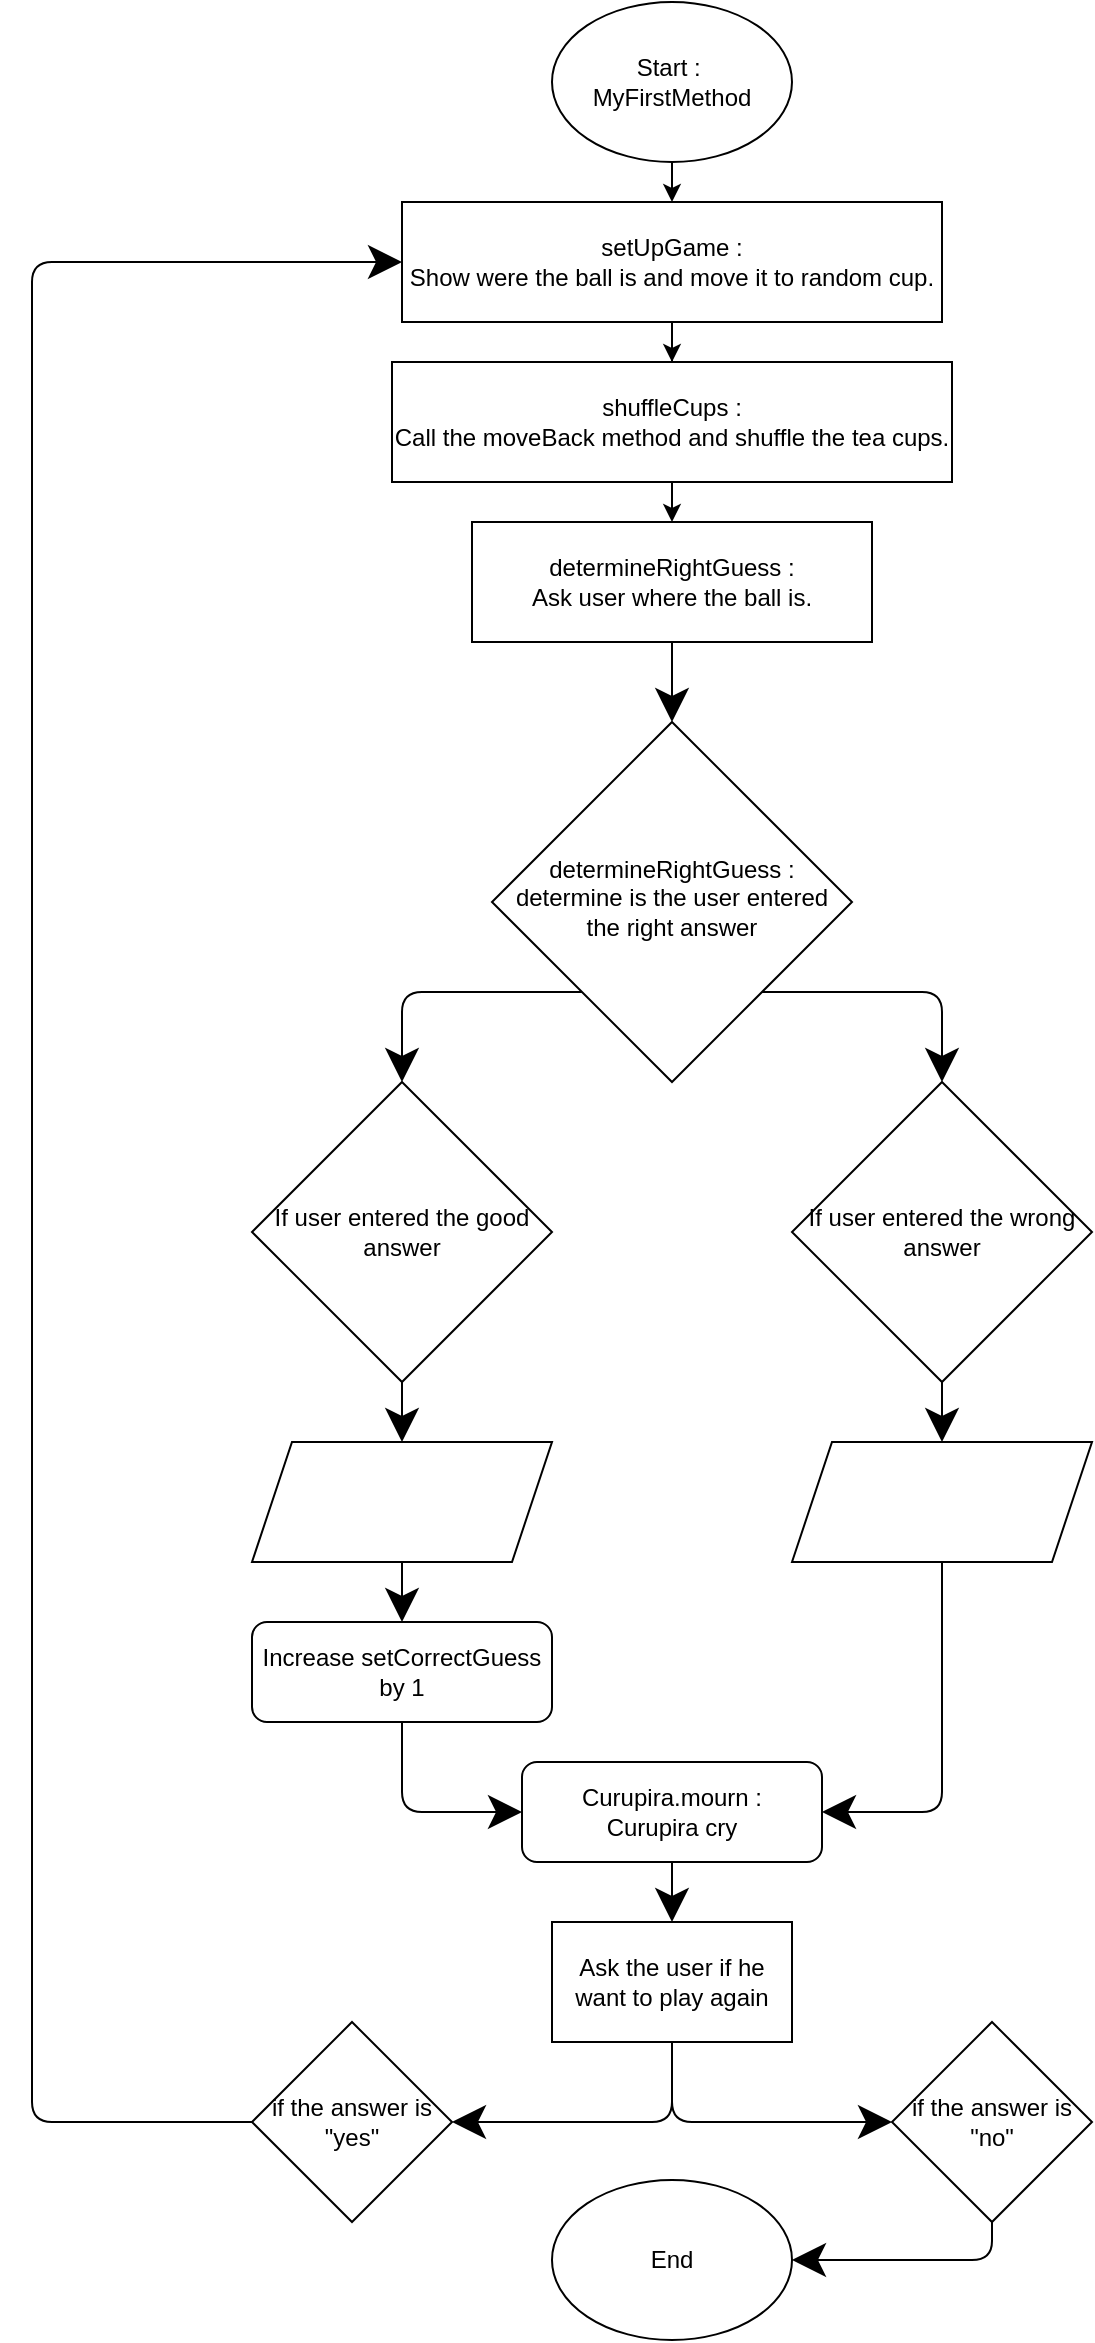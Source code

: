 <mxfile version="15.3.3" type="device"><diagram id="C5RBs43oDa-KdzZeNtuy" name="Page-1"><mxGraphModel dx="1422" dy="737" grid="1" gridSize="10" guides="1" tooltips="1" connect="1" arrows="1" fold="1" page="1" pageScale="1" pageWidth="827" pageHeight="1169" math="0" shadow="0"><root><mxCell id="WIyWlLk6GJQsqaUBKTNV-0"/><mxCell id="WIyWlLk6GJQsqaUBKTNV-1" parent="WIyWlLk6GJQsqaUBKTNV-0"/><mxCell id="WIyWlLk6GJQsqaUBKTNV-10" value="determineRightGuess :&lt;br&gt;determine is the user entered the right answer" style="rhombus;whiteSpace=wrap;html=1;shadow=0;fontFamily=Helvetica;fontSize=12;align=center;strokeWidth=1;spacing=6;spacingTop=-4;" parent="WIyWlLk6GJQsqaUBKTNV-1" vertex="1"><mxGeometry x="350" y="360" width="180" height="180" as="geometry"/></mxCell><mxCell id="WIyWlLk6GJQsqaUBKTNV-11" value="Curupira.mourn :&lt;br&gt;Curupira cry" style="rounded=1;whiteSpace=wrap;html=1;fontSize=12;glass=0;strokeWidth=1;shadow=0;" parent="WIyWlLk6GJQsqaUBKTNV-1" vertex="1"><mxGeometry x="365" y="880" width="150" height="50" as="geometry"/></mxCell><mxCell id="WIyWlLk6GJQsqaUBKTNV-12" value="Increase setCorrectGuess by 1" style="rounded=1;whiteSpace=wrap;html=1;fontSize=12;glass=0;strokeWidth=1;shadow=0;" parent="WIyWlLk6GJQsqaUBKTNV-1" vertex="1"><mxGeometry x="230" y="810" width="150" height="50" as="geometry"/></mxCell><mxCell id="c07ucyJnSH8SOnByb-rJ-3" style="edgeStyle=orthogonalEdgeStyle;rounded=0;orthogonalLoop=1;jettySize=auto;html=1;exitX=0.5;exitY=1;exitDx=0;exitDy=0;entryX=0.5;entryY=0;entryDx=0;entryDy=0;" parent="WIyWlLk6GJQsqaUBKTNV-1" source="c07ucyJnSH8SOnByb-rJ-0" target="c07ucyJnSH8SOnByb-rJ-1" edge="1"><mxGeometry relative="1" as="geometry"/></mxCell><mxCell id="c07ucyJnSH8SOnByb-rJ-0" value="Start :&amp;nbsp;&lt;br&gt;MyFirstMethod" style="ellipse;whiteSpace=wrap;html=1;" parent="WIyWlLk6GJQsqaUBKTNV-1" vertex="1"><mxGeometry x="380" width="120" height="80" as="geometry"/></mxCell><mxCell id="c07ucyJnSH8SOnByb-rJ-6" style="edgeStyle=orthogonalEdgeStyle;rounded=0;orthogonalLoop=1;jettySize=auto;html=1;exitX=0.5;exitY=1;exitDx=0;exitDy=0;" parent="WIyWlLk6GJQsqaUBKTNV-1" source="c07ucyJnSH8SOnByb-rJ-1" target="c07ucyJnSH8SOnByb-rJ-4" edge="1"><mxGeometry relative="1" as="geometry"/></mxCell><mxCell id="c07ucyJnSH8SOnByb-rJ-1" value="setUpGame :&lt;br&gt;Show were the ball is and move it to random cup." style="rounded=0;whiteSpace=wrap;html=1;" parent="WIyWlLk6GJQsqaUBKTNV-1" vertex="1"><mxGeometry x="305" y="100" width="270" height="60" as="geometry"/></mxCell><mxCell id="c07ucyJnSH8SOnByb-rJ-4" value="shuffleCups :&lt;br&gt;Call the moveBack method and shuffle the tea cups." style="rounded=0;whiteSpace=wrap;html=1;" parent="WIyWlLk6GJQsqaUBKTNV-1" vertex="1"><mxGeometry x="300" y="180" width="280" height="60" as="geometry"/></mxCell><mxCell id="c07ucyJnSH8SOnByb-rJ-7" value="End" style="ellipse;whiteSpace=wrap;html=1;" parent="WIyWlLk6GJQsqaUBKTNV-1" vertex="1"><mxGeometry x="380" y="1089" width="120" height="80" as="geometry"/></mxCell><mxCell id="c07ucyJnSH8SOnByb-rJ-10" value="" style="endArrow=classic;html=1;exitX=0.5;exitY=1;exitDx=0;exitDy=0;entryX=0.5;entryY=0;entryDx=0;entryDy=0;" parent="WIyWlLk6GJQsqaUBKTNV-1" source="c07ucyJnSH8SOnByb-rJ-4" edge="1" target="ZFry7Yd-thUih1Y6fX-1-1"><mxGeometry width="50" height="50" relative="1" as="geometry"><mxPoint x="390" y="410" as="sourcePoint"/><mxPoint x="440" y="330" as="targetPoint"/></mxGeometry></mxCell><mxCell id="ZFry7Yd-thUih1Y6fX-1-1" value="determineRightGuess :&lt;br&gt;Ask user where the ball is." style="rounded=0;whiteSpace=wrap;html=1;hachureGap=4;pointerEvents=0;" vertex="1" parent="WIyWlLk6GJQsqaUBKTNV-1"><mxGeometry x="340" y="260" width="200" height="60" as="geometry"/></mxCell><mxCell id="ZFry7Yd-thUih1Y6fX-1-2" value="&lt;span style=&quot;font-family: &amp;#34;lato extended&amp;#34; , &amp;#34;lato&amp;#34; , &amp;#34;helvetica neue&amp;#34; , &amp;#34;helvetica&amp;#34; , &amp;#34;arial&amp;#34; , sans-serif ; font-size: 13.6px ; font-style: normal ; font-weight: 400 ; letter-spacing: normal ; text-indent: 0px ; text-transform: none ; word-spacing: 0px ; display: inline ; float: none&quot;&gt;&lt;font color=&quot;#ffffff&quot;&gt;You got it !&lt;/font&gt;&lt;/span&gt;" style="shape=parallelogram;perimeter=parallelogramPerimeter;whiteSpace=wrap;html=1;fixedSize=1;hachureGap=4;pointerEvents=0;" vertex="1" parent="WIyWlLk6GJQsqaUBKTNV-1"><mxGeometry x="230" y="720" width="150" height="60" as="geometry"/></mxCell><mxCell id="ZFry7Yd-thUih1Y6fX-1-3" value="&lt;span style=&quot;font-family: &amp;#34;lato extended&amp;#34; , &amp;#34;lato&amp;#34; , &amp;#34;helvetica neue&amp;#34; , &amp;#34;helvetica&amp;#34; , &amp;#34;arial&amp;#34; , sans-serif ; font-size: 13.6px&quot;&gt;&lt;font color=&quot;#ffffff&quot;&gt;Sorry you missed !&lt;/font&gt;&lt;/span&gt;" style="shape=parallelogram;perimeter=parallelogramPerimeter;whiteSpace=wrap;html=1;fixedSize=1;hachureGap=4;pointerEvents=0;" vertex="1" parent="WIyWlLk6GJQsqaUBKTNV-1"><mxGeometry x="500" y="720" width="150" height="60" as="geometry"/></mxCell><mxCell id="ZFry7Yd-thUih1Y6fX-1-4" value="If user entered the good answer" style="rhombus;whiteSpace=wrap;html=1;hachureGap=4;pointerEvents=0;" vertex="1" parent="WIyWlLk6GJQsqaUBKTNV-1"><mxGeometry x="230" y="540" width="150" height="150" as="geometry"/></mxCell><mxCell id="ZFry7Yd-thUih1Y6fX-1-6" value="If user entered the wrong answer" style="rhombus;whiteSpace=wrap;html=1;hachureGap=4;pointerEvents=0;" vertex="1" parent="WIyWlLk6GJQsqaUBKTNV-1"><mxGeometry x="500" y="540" width="150" height="150" as="geometry"/></mxCell><mxCell id="ZFry7Yd-thUih1Y6fX-1-7" value="" style="endArrow=classic;html=1;startSize=14;endSize=14;sourcePerimeterSpacing=8;targetPerimeterSpacing=8;exitX=0.5;exitY=1;exitDx=0;exitDy=0;entryX=0.5;entryY=0;entryDx=0;entryDy=0;" edge="1" parent="WIyWlLk6GJQsqaUBKTNV-1" source="ZFry7Yd-thUih1Y6fX-1-1" target="WIyWlLk6GJQsqaUBKTNV-10"><mxGeometry width="50" height="50" relative="1" as="geometry"><mxPoint x="210" y="470" as="sourcePoint"/><mxPoint x="260" y="420" as="targetPoint"/></mxGeometry></mxCell><mxCell id="ZFry7Yd-thUih1Y6fX-1-8" value="" style="endArrow=classic;html=1;startSize=14;endSize=14;sourcePerimeterSpacing=8;targetPerimeterSpacing=8;exitX=0;exitY=1;exitDx=0;exitDy=0;entryX=0.5;entryY=0;entryDx=0;entryDy=0;" edge="1" parent="WIyWlLk6GJQsqaUBKTNV-1" source="WIyWlLk6GJQsqaUBKTNV-10" target="ZFry7Yd-thUih1Y6fX-1-4"><mxGeometry width="50" height="50" relative="1" as="geometry"><mxPoint x="160" y="620" as="sourcePoint"/><mxPoint x="210" y="570" as="targetPoint"/><Array as="points"><mxPoint x="305" y="495"/></Array></mxGeometry></mxCell><mxCell id="ZFry7Yd-thUih1Y6fX-1-9" value="" style="endArrow=classic;html=1;startSize=14;endSize=14;sourcePerimeterSpacing=8;targetPerimeterSpacing=8;exitX=1;exitY=1;exitDx=0;exitDy=0;entryX=0.5;entryY=0;entryDx=0;entryDy=0;" edge="1" parent="WIyWlLk6GJQsqaUBKTNV-1" source="WIyWlLk6GJQsqaUBKTNV-10" target="ZFry7Yd-thUih1Y6fX-1-6"><mxGeometry width="50" height="50" relative="1" as="geometry"><mxPoint x="130" y="620" as="sourcePoint"/><mxPoint x="180" y="570" as="targetPoint"/><Array as="points"><mxPoint x="575" y="495"/></Array></mxGeometry></mxCell><mxCell id="ZFry7Yd-thUih1Y6fX-1-10" value="" style="endArrow=classic;html=1;startSize=14;endSize=14;sourcePerimeterSpacing=8;targetPerimeterSpacing=8;exitX=0.5;exitY=1;exitDx=0;exitDy=0;entryX=0.5;entryY=0;entryDx=0;entryDy=0;" edge="1" parent="WIyWlLk6GJQsqaUBKTNV-1" source="ZFry7Yd-thUih1Y6fX-1-4" target="ZFry7Yd-thUih1Y6fX-1-2"><mxGeometry width="50" height="50" relative="1" as="geometry"><mxPoint x="130" y="820" as="sourcePoint"/><mxPoint x="200" y="810" as="targetPoint"/></mxGeometry></mxCell><mxCell id="ZFry7Yd-thUih1Y6fX-1-11" value="" style="endArrow=classic;html=1;startSize=14;endSize=14;sourcePerimeterSpacing=8;targetPerimeterSpacing=8;exitX=0.5;exitY=1;exitDx=0;exitDy=0;entryX=0.5;entryY=0;entryDx=0;entryDy=0;" edge="1" parent="WIyWlLk6GJQsqaUBKTNV-1" source="ZFry7Yd-thUih1Y6fX-1-6" target="ZFry7Yd-thUih1Y6fX-1-3"><mxGeometry width="50" height="50" relative="1" as="geometry"><mxPoint x="650" y="820" as="sourcePoint"/><mxPoint x="700" y="770" as="targetPoint"/></mxGeometry></mxCell><mxCell id="ZFry7Yd-thUih1Y6fX-1-12" value="" style="endArrow=classic;html=1;startSize=14;endSize=14;sourcePerimeterSpacing=8;targetPerimeterSpacing=8;exitX=0.5;exitY=1;exitDx=0;exitDy=0;entryX=0.5;entryY=0;entryDx=0;entryDy=0;" edge="1" parent="WIyWlLk6GJQsqaUBKTNV-1" source="ZFry7Yd-thUih1Y6fX-1-2" target="WIyWlLk6GJQsqaUBKTNV-12"><mxGeometry width="50" height="50" relative="1" as="geometry"><mxPoint x="120" y="960" as="sourcePoint"/><mxPoint x="170" y="910" as="targetPoint"/></mxGeometry></mxCell><mxCell id="ZFry7Yd-thUih1Y6fX-1-13" value="" style="endArrow=classic;html=1;startSize=14;endSize=14;sourcePerimeterSpacing=8;targetPerimeterSpacing=8;exitX=0.5;exitY=1;exitDx=0;exitDy=0;entryX=0;entryY=0.5;entryDx=0;entryDy=0;" edge="1" parent="WIyWlLk6GJQsqaUBKTNV-1" source="WIyWlLk6GJQsqaUBKTNV-12" target="WIyWlLk6GJQsqaUBKTNV-11"><mxGeometry width="50" height="50" relative="1" as="geometry"><mxPoint x="230" y="940" as="sourcePoint"/><mxPoint x="280" y="890" as="targetPoint"/><Array as="points"><mxPoint x="305" y="905"/></Array></mxGeometry></mxCell><mxCell id="ZFry7Yd-thUih1Y6fX-1-14" value="" style="endArrow=classic;html=1;startSize=14;endSize=14;sourcePerimeterSpacing=8;targetPerimeterSpacing=8;exitX=0.5;exitY=1;exitDx=0;exitDy=0;entryX=1;entryY=0.5;entryDx=0;entryDy=0;" edge="1" parent="WIyWlLk6GJQsqaUBKTNV-1" source="ZFry7Yd-thUih1Y6fX-1-3" target="WIyWlLk6GJQsqaUBKTNV-11"><mxGeometry width="50" height="50" relative="1" as="geometry"><mxPoint x="610" y="930" as="sourcePoint"/><mxPoint x="660" y="880" as="targetPoint"/><Array as="points"><mxPoint x="575" y="905"/></Array></mxGeometry></mxCell><mxCell id="ZFry7Yd-thUih1Y6fX-1-15" value="Ask the user if he want to play again" style="rounded=0;whiteSpace=wrap;html=1;hachureGap=4;pointerEvents=0;" vertex="1" parent="WIyWlLk6GJQsqaUBKTNV-1"><mxGeometry x="380" y="960" width="120" height="60" as="geometry"/></mxCell><mxCell id="ZFry7Yd-thUih1Y6fX-1-16" value="" style="endArrow=classic;html=1;startSize=14;endSize=14;sourcePerimeterSpacing=8;targetPerimeterSpacing=8;exitX=0.5;exitY=1;exitDx=0;exitDy=0;entryX=0.5;entryY=0;entryDx=0;entryDy=0;" edge="1" parent="WIyWlLk6GJQsqaUBKTNV-1" source="WIyWlLk6GJQsqaUBKTNV-11" target="ZFry7Yd-thUih1Y6fX-1-15"><mxGeometry width="50" height="50" relative="1" as="geometry"><mxPoint x="190" y="1010" as="sourcePoint"/><mxPoint x="240" y="960" as="targetPoint"/></mxGeometry></mxCell><mxCell id="ZFry7Yd-thUih1Y6fX-1-17" value="if the answer is &quot;yes&quot;" style="rhombus;whiteSpace=wrap;html=1;hachureGap=4;pointerEvents=0;" vertex="1" parent="WIyWlLk6GJQsqaUBKTNV-1"><mxGeometry x="230" y="1010" width="100" height="100" as="geometry"/></mxCell><mxCell id="ZFry7Yd-thUih1Y6fX-1-18" value="if the answer is &quot;no&quot;" style="rhombus;whiteSpace=wrap;html=1;hachureGap=4;pointerEvents=0;" vertex="1" parent="WIyWlLk6GJQsqaUBKTNV-1"><mxGeometry x="550" y="1010" width="100" height="100" as="geometry"/></mxCell><mxCell id="ZFry7Yd-thUih1Y6fX-1-19" value="" style="endArrow=classic;html=1;startSize=14;endSize=14;sourcePerimeterSpacing=8;targetPerimeterSpacing=8;exitX=0.5;exitY=1;exitDx=0;exitDy=0;entryX=1;entryY=0.5;entryDx=0;entryDy=0;" edge="1" parent="WIyWlLk6GJQsqaUBKTNV-1" source="ZFry7Yd-thUih1Y6fX-1-15" target="ZFry7Yd-thUih1Y6fX-1-17"><mxGeometry width="50" height="50" relative="1" as="geometry"><mxPoint x="180" y="1030" as="sourcePoint"/><mxPoint x="230" y="980" as="targetPoint"/><Array as="points"><mxPoint x="440" y="1060"/></Array></mxGeometry></mxCell><mxCell id="ZFry7Yd-thUih1Y6fX-1-20" value="" style="endArrow=classic;html=1;startSize=14;endSize=14;sourcePerimeterSpacing=8;targetPerimeterSpacing=8;exitX=0.5;exitY=1;exitDx=0;exitDy=0;entryX=0;entryY=0.5;entryDx=0;entryDy=0;" edge="1" parent="WIyWlLk6GJQsqaUBKTNV-1" source="ZFry7Yd-thUih1Y6fX-1-15" target="ZFry7Yd-thUih1Y6fX-1-18"><mxGeometry width="50" height="50" relative="1" as="geometry"><mxPoint x="590" y="990" as="sourcePoint"/><mxPoint x="640" y="940" as="targetPoint"/><Array as="points"><mxPoint x="440" y="1060"/></Array></mxGeometry></mxCell><mxCell id="ZFry7Yd-thUih1Y6fX-1-21" value="" style="endArrow=classic;html=1;startSize=14;endSize=14;sourcePerimeterSpacing=8;targetPerimeterSpacing=8;exitX=0.5;exitY=1;exitDx=0;exitDy=0;entryX=1;entryY=0.5;entryDx=0;entryDy=0;" edge="1" parent="WIyWlLk6GJQsqaUBKTNV-1" source="ZFry7Yd-thUih1Y6fX-1-18" target="c07ucyJnSH8SOnByb-rJ-7"><mxGeometry width="50" height="50" relative="1" as="geometry"><mxPoint x="730" y="1100" as="sourcePoint"/><mxPoint x="780" y="1050" as="targetPoint"/><Array as="points"><mxPoint x="600" y="1129"/></Array></mxGeometry></mxCell><mxCell id="ZFry7Yd-thUih1Y6fX-1-22" value="" style="endArrow=classic;html=1;startSize=14;endSize=14;sourcePerimeterSpacing=8;targetPerimeterSpacing=8;exitX=0;exitY=0.5;exitDx=0;exitDy=0;entryX=0;entryY=0.5;entryDx=0;entryDy=0;" edge="1" parent="WIyWlLk6GJQsqaUBKTNV-1" source="ZFry7Yd-thUih1Y6fX-1-17" target="c07ucyJnSH8SOnByb-rJ-1"><mxGeometry width="50" height="50" relative="1" as="geometry"><mxPoint x="90" y="660" as="sourcePoint"/><mxPoint x="140" y="610" as="targetPoint"/><Array as="points"><mxPoint x="120" y="1060"/><mxPoint x="120" y="130"/></Array></mxGeometry></mxCell></root></mxGraphModel></diagram></mxfile>
